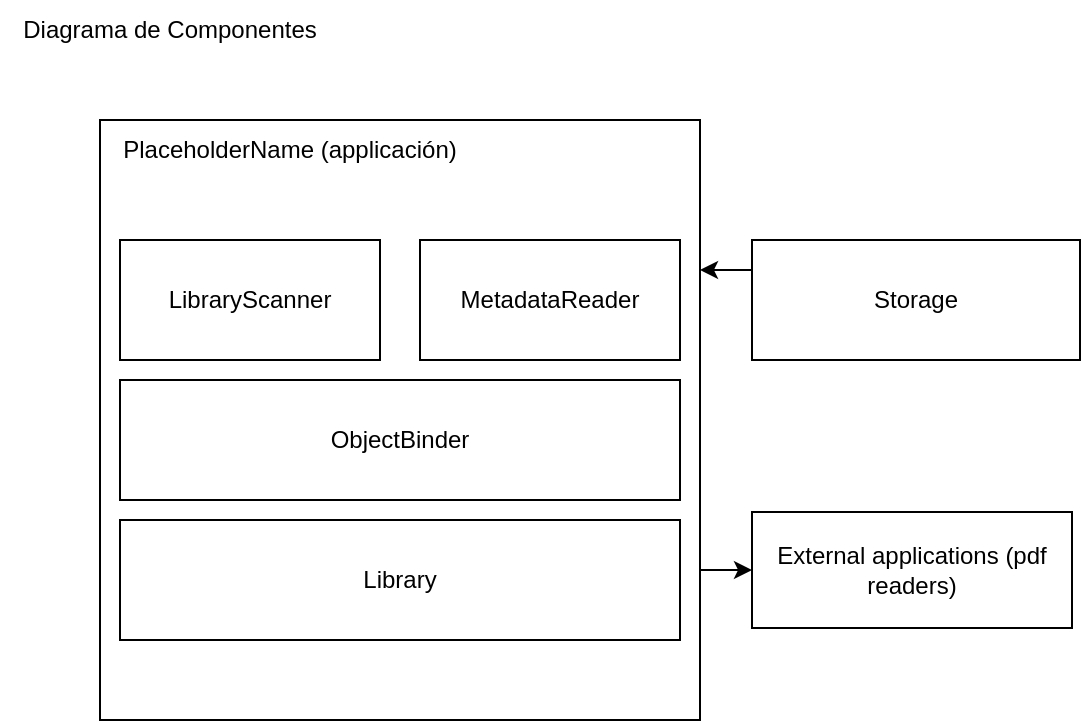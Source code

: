 <mxfile version="24.7.17">
  <diagram name="Página-1" id="Rl9E8L0giMu9CMcOFH5O">
    <mxGraphModel dx="794" dy="446" grid="1" gridSize="10" guides="1" tooltips="1" connect="1" arrows="1" fold="1" page="1" pageScale="1" pageWidth="827" pageHeight="1169" math="0" shadow="0">
      <root>
        <mxCell id="0" />
        <mxCell id="1" parent="0" />
        <mxCell id="re-8fKOhN9hzcWz28xwX-1" value="" style="whiteSpace=wrap;html=1;aspect=fixed;" vertex="1" parent="1">
          <mxGeometry x="60" y="70" width="300" height="300" as="geometry" />
        </mxCell>
        <mxCell id="re-8fKOhN9hzcWz28xwX-2" value="PlaceholderName (applicación)" style="text;html=1;align=center;verticalAlign=middle;whiteSpace=wrap;rounded=0;" vertex="1" parent="1">
          <mxGeometry x="60" y="70" width="190" height="30" as="geometry" />
        </mxCell>
        <mxCell id="re-8fKOhN9hzcWz28xwX-3" value="Diagrama de Componentes" style="text;html=1;align=center;verticalAlign=middle;whiteSpace=wrap;rounded=0;" vertex="1" parent="1">
          <mxGeometry x="10" y="10" width="170" height="30" as="geometry" />
        </mxCell>
        <mxCell id="re-8fKOhN9hzcWz28xwX-4" value="LibraryScanner" style="rounded=0;whiteSpace=wrap;html=1;" vertex="1" parent="1">
          <mxGeometry x="70" y="130" width="130" height="60" as="geometry" />
        </mxCell>
        <mxCell id="re-8fKOhN9hzcWz28xwX-5" value="MetadataReader" style="rounded=0;whiteSpace=wrap;html=1;" vertex="1" parent="1">
          <mxGeometry x="220" y="130" width="130" height="60" as="geometry" />
        </mxCell>
        <mxCell id="re-8fKOhN9hzcWz28xwX-6" value="ObjectBinder" style="rounded=0;whiteSpace=wrap;html=1;" vertex="1" parent="1">
          <mxGeometry x="70" y="200" width="280" height="60" as="geometry" />
        </mxCell>
        <mxCell id="re-8fKOhN9hzcWz28xwX-7" value="Library" style="rounded=0;whiteSpace=wrap;html=1;" vertex="1" parent="1">
          <mxGeometry x="70" y="270" width="280" height="60" as="geometry" />
        </mxCell>
        <mxCell id="re-8fKOhN9hzcWz28xwX-9" value="External applications (pdf readers)" style="rounded=0;whiteSpace=wrap;html=1;" vertex="1" parent="1">
          <mxGeometry x="386" y="266" width="160" height="58" as="geometry" />
        </mxCell>
        <mxCell id="re-8fKOhN9hzcWz28xwX-12" value="Storage" style="rounded=0;whiteSpace=wrap;html=1;" vertex="1" parent="1">
          <mxGeometry x="386" y="130" width="164" height="60" as="geometry" />
        </mxCell>
        <mxCell id="re-8fKOhN9hzcWz28xwX-13" value="" style="endArrow=classic;html=1;rounded=0;exitX=1;exitY=0.75;exitDx=0;exitDy=0;entryX=0;entryY=0.5;entryDx=0;entryDy=0;" edge="1" parent="1" source="re-8fKOhN9hzcWz28xwX-1" target="re-8fKOhN9hzcWz28xwX-9">
          <mxGeometry width="50" height="50" relative="1" as="geometry">
            <mxPoint x="360" y="240" as="sourcePoint" />
            <mxPoint x="410" y="190" as="targetPoint" />
          </mxGeometry>
        </mxCell>
        <mxCell id="re-8fKOhN9hzcWz28xwX-14" value="" style="endArrow=classic;html=1;rounded=0;entryX=1;entryY=0.25;entryDx=0;entryDy=0;exitX=0;exitY=0.25;exitDx=0;exitDy=0;" edge="1" parent="1" source="re-8fKOhN9hzcWz28xwX-12" target="re-8fKOhN9hzcWz28xwX-1">
          <mxGeometry width="50" height="50" relative="1" as="geometry">
            <mxPoint x="360" y="240" as="sourcePoint" />
            <mxPoint x="410" y="190" as="targetPoint" />
          </mxGeometry>
        </mxCell>
      </root>
    </mxGraphModel>
  </diagram>
</mxfile>
